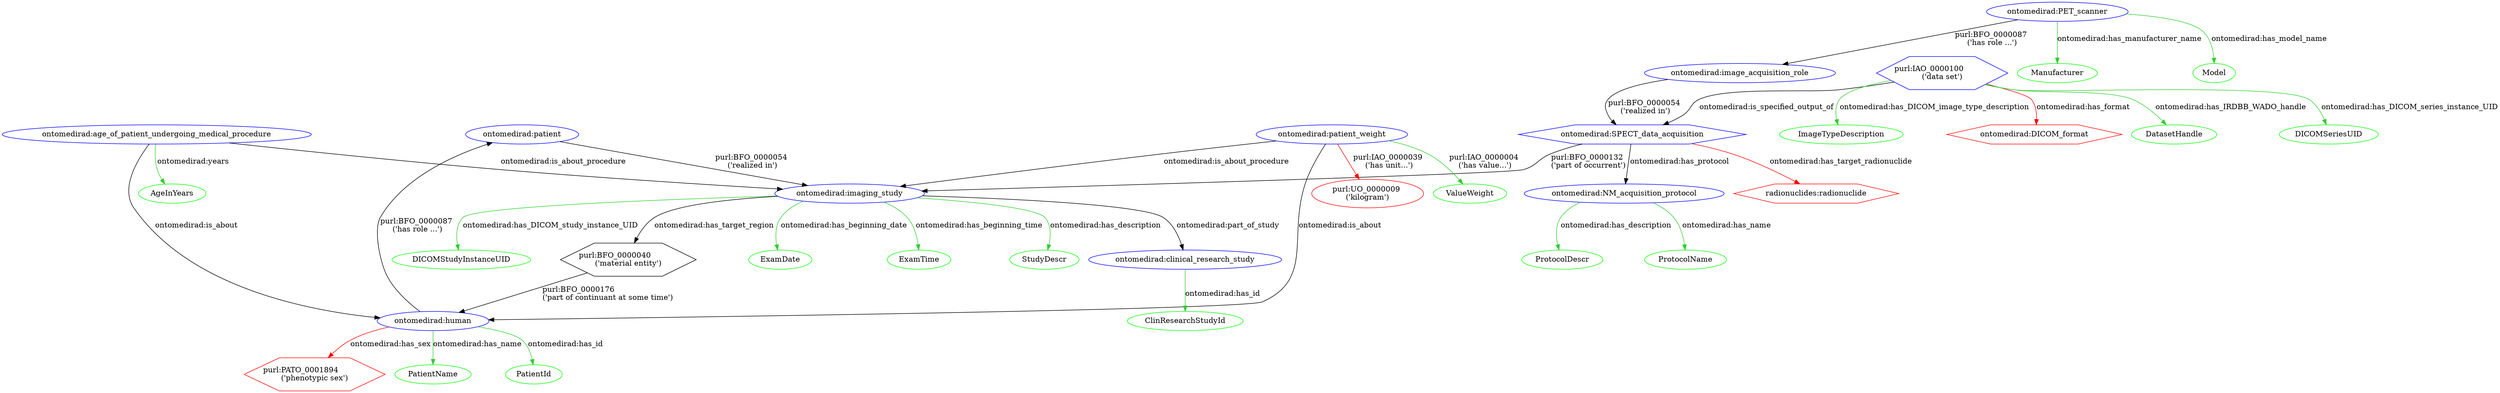 digraph G {
// DEFINITION of NODES
	RolePat [label="ontomedirad:patient"] [color = "blue"];
	Exam [label="ontomedirad:imaging_study"] [color = "blue"];
	Human [label="ontomedirad:human"] [color = "blue"];
	SPECTAcq [label="ontomedirad:SPECT_data_acquisition"] [color = "blue"][shape = hexagon];
	Dataset [label="purl:IAO_0000100 \l('data set')"] [color = "blue"][shape = hexagon];
	ImageTypeDescription [color = "green"];
	ExamDate [color = "green"];
	ExamTime [color = "green"];
	StudyDescr [color = "green"];
	DICOMStudyInstanceUID [color = "green"];
	PatientSex [label="purl:PATO_0001894 \l('phenotypic sex')"] [color = "red"][shape = hexagon];
	PatientName [color = "green"];
	PatientId [color = "green"];
	PatientAge  [label="ontomedirad:age_of_patient_undergoing_medical_procedure"] [color = "blue"];
	AgeInYears [color = "green"];
	PatientWeight  [label="ontomedirad:patient_weight"] [color = "blue"];
	ValueWeight [color = "green"];
	UnitWeight [label="purl:UO_0000009 \l('kilogram')"] [color = "red"];
	Protocol [label="ontomedirad:NM_acquisition_protocol"] [color = "blue"];
	RadioNucl [label="radionuclides:radionuclide"] [color = "red"][shape = hexagon];
	ImageFormat [label="ontomedirad:DICOM_format"] [color = "red"] [shape = hexagon];
	DatasetHandle [color = "green"];
	DICOMSeriesUID [color = "green"];
	Scanner [label="ontomedirad:PET_scanner"] [color = "blue"];
	AcqRole [label="ontomedirad:image_acquisition_role"] [color = "blue"];
	Manufacturer [color = "green"];
	Model [color = "green"];
	ClinResearchStudy [label="ontomedirad:clinical_research_study"] [color = "blue"];
	ClinResearchStudyId [color = "green"];
	TargetRegion [label="purl:BFO_0000040 \l('material entity')"][shape = hexagon];
	ProtocolName [color = "green"];
	ProtocolDescr [color = "green"];

// DEFINITION of EDGES
	RolePat -> Exam [label="purl:BFO_0000054 \l('realized in')"];
	Human -> RolePat [label="purl:BFO_0000087 \l('has role ...')"];
	SPECTAcq -> Exam [label="purl:BFO_0000132 \l('part of occurrent')"];
	Protocol -> ProtocolName [label="ontomedirad:has_name"] [color="limegreen"];
	Protocol -> ProtocolDescr [label="ontomedirad:has_description"] [color="limegreen"];
	Dataset -> SPECTAcq [label="ontomedirad:is_specified_output_of"];
	Dataset -> ImageTypeDescription [label="ontomedirad:has_DICOM_image_type_description"] [color="limegreen"];
	Exam -> ExamDate [label="ontomedirad:has_beginning_date"] [color="limegreen"];
	Exam -> ExamTime [label="ontomedirad:has_beginning_time"] [color="limegreen"];
	Exam -> StudyDescr [label="ontomedirad:has_description"] [color="limegreen"];
	Exam -> DICOMStudyInstanceUID [label="ontomedirad:has_DICOM_study_instance_UID"] [color="limegreen"];
	Exam -> TargetRegion [label="ontomedirad:has_target_region"];
	TargetRegion -> Human [label="purl:BFO_0000176 \l('part of continuant at some time')"];
	Exam -> ClinResearchStudy [label="ontomedirad:part_of_study"];
	Human -> PatientSex [label="ontomedirad:has_sex"] [color="red"];
	Human -> PatientName [label="ontomedirad:has_name"] [color="limegreen"];
	Human -> PatientId [label="ontomedirad:has_id"] [color="limegreen"];
	PatientAge -> Exam [label="ontomedirad:is_about_procedure"];
	PatientAge -> Human [label="ontomedirad:is_about"];
	PatientAge -> AgeInYears [label="ontomedirad:years"] [color="limegreen"];
	PatientWeight -> Exam [label="ontomedirad:is_about_procedure"];
	PatientWeight -> Human [label="ontomedirad:is_about"];
	PatientWeight -> ValueWeight [label="purl:IAO_0000004 \l('has value...')"] [color="limegreen"];
	PatientWeight -> UnitWeight [label="purl:IAO_0000039 \l('has unit...')"] [color="red"];
	SPECTAcq -> RadioNucl [label="ontomedirad:has_target_radionuclide"] [color="red"];
        SPECTAcq -> Protocol [label="ontomedirad:has_protocol"];
	Dataset -> DatasetHandle [label="ontomedirad:has_IRDBB_WADO_handle"] [color="limegreen"];
	Dataset -> DICOMSeriesUID [label="ontomedirad:has_DICOM_series_instance_UID"] [color="limegreen"];
	Dataset -> ImageFormat [label="ontomedirad:has_format"] [color="red"];
	Scanner -> AcqRole [label="purl:BFO_0000087 \l('has role ...')"];
	AcqRole -> SPECTAcq [label="purl:BFO_0000054 \l('realized in')"];
	Scanner -> Manufacturer [label="ontomedirad:has_manufacturer_name"] [color="limegreen"];
	Scanner -> Model [label="ontomedirad:has_model_name"] [color="limegreen"];
	ClinResearchStudy -> ClinResearchStudyId  [label="ontomedirad:has_id"][color="limegreen"];
}
